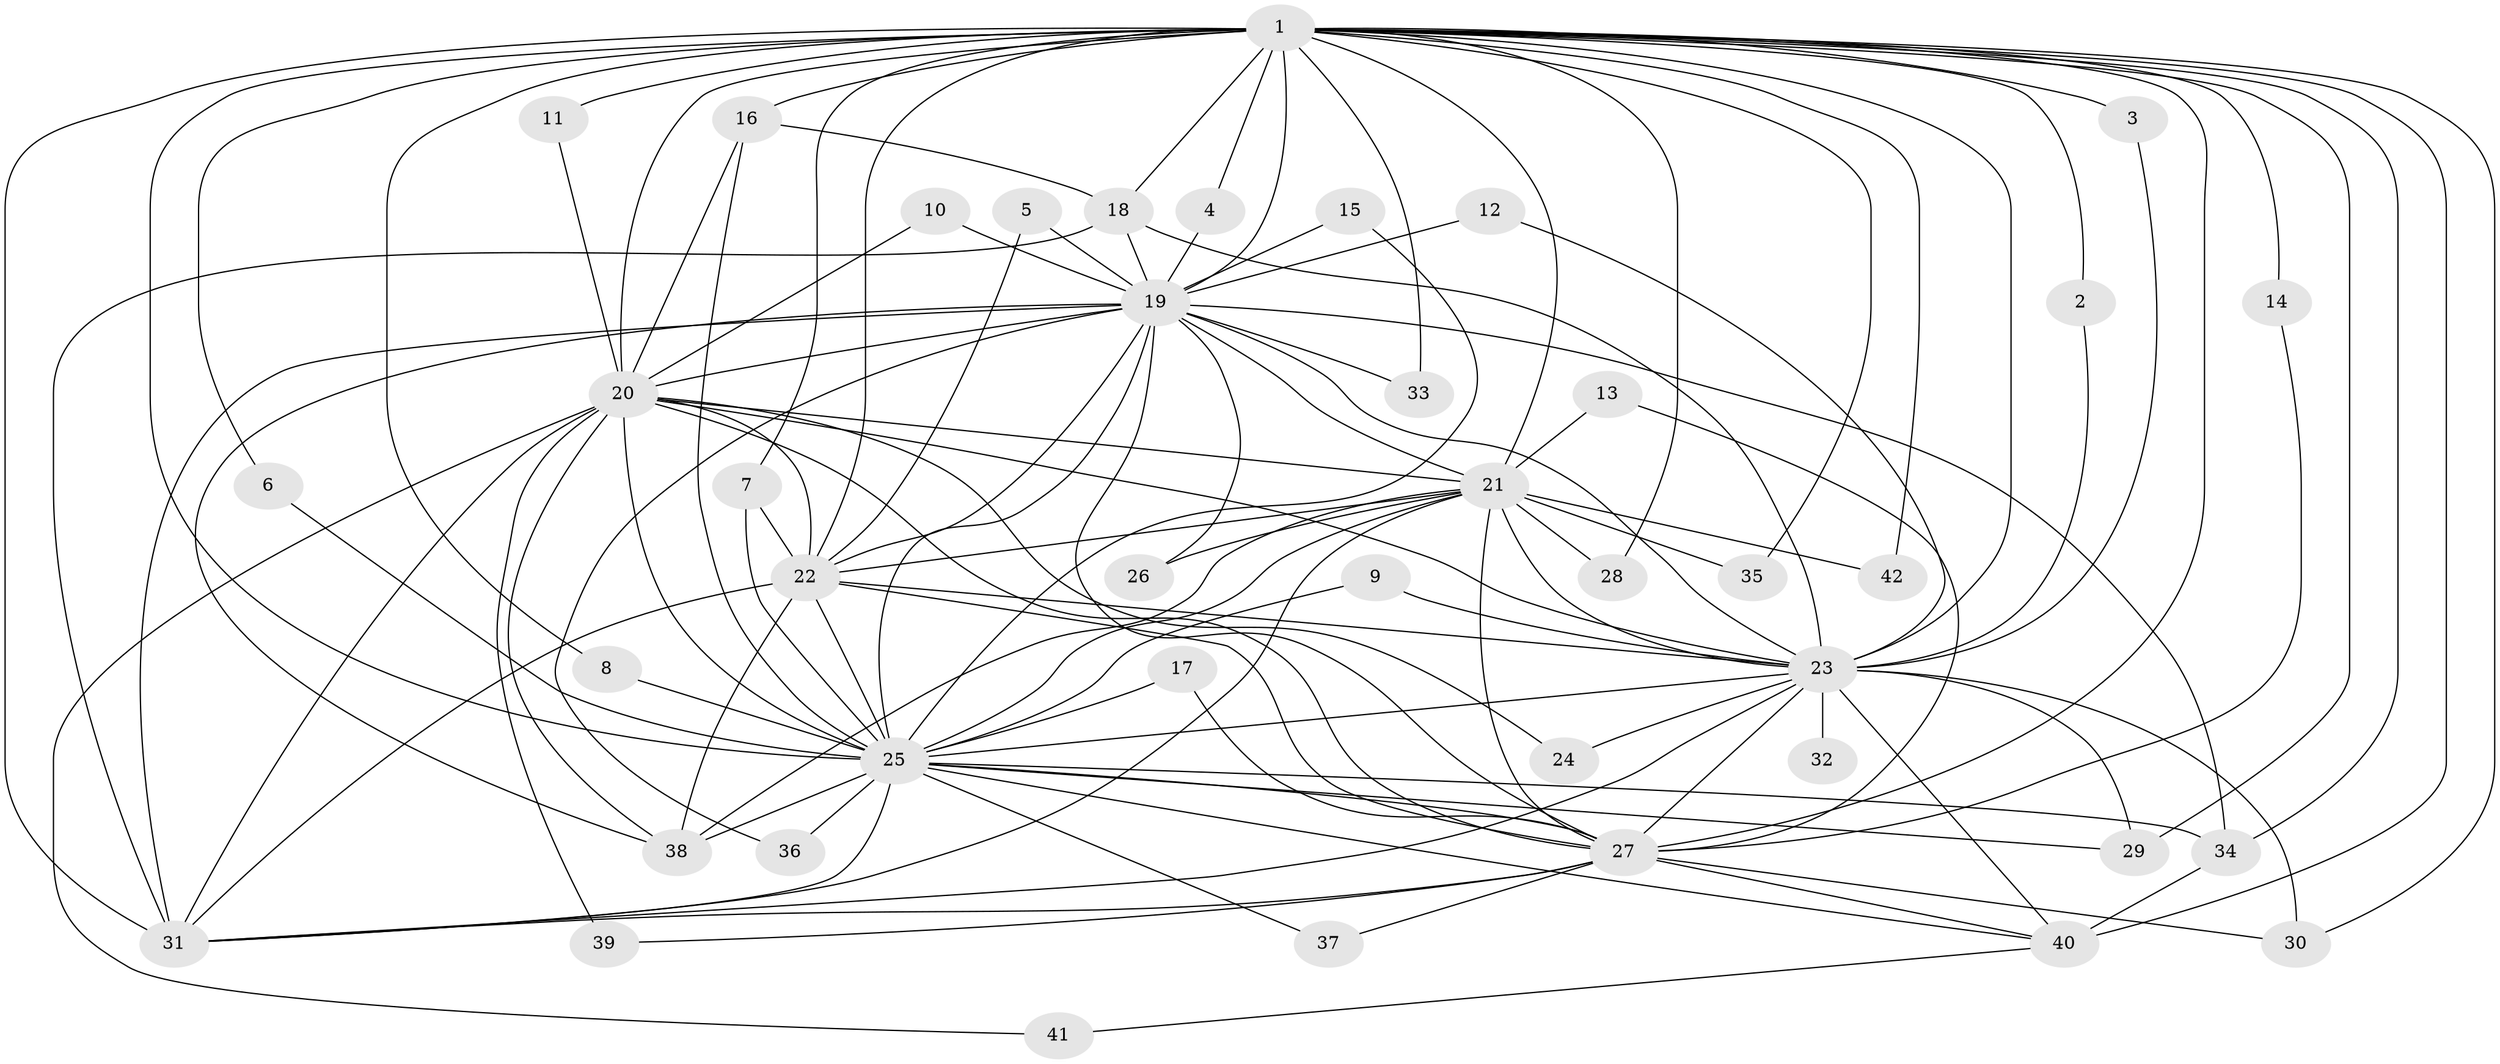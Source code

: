 // original degree distribution, {22: 0.012345679012345678, 23: 0.012345679012345678, 24: 0.024691358024691357, 16: 0.012345679012345678, 17: 0.012345679012345678, 20: 0.012345679012345678, 25: 0.012345679012345678, 12: 0.012345679012345678, 14: 0.012345679012345678, 2: 0.5555555555555556, 4: 0.1111111111111111, 3: 0.20987654320987653}
// Generated by graph-tools (version 1.1) at 2025/25/03/09/25 03:25:41]
// undirected, 42 vertices, 115 edges
graph export_dot {
graph [start="1"]
  node [color=gray90,style=filled];
  1;
  2;
  3;
  4;
  5;
  6;
  7;
  8;
  9;
  10;
  11;
  12;
  13;
  14;
  15;
  16;
  17;
  18;
  19;
  20;
  21;
  22;
  23;
  24;
  25;
  26;
  27;
  28;
  29;
  30;
  31;
  32;
  33;
  34;
  35;
  36;
  37;
  38;
  39;
  40;
  41;
  42;
  1 -- 2 [weight=1.0];
  1 -- 3 [weight=1.0];
  1 -- 4 [weight=1.0];
  1 -- 6 [weight=1.0];
  1 -- 7 [weight=1.0];
  1 -- 8 [weight=1.0];
  1 -- 11 [weight=1.0];
  1 -- 14 [weight=1.0];
  1 -- 16 [weight=1.0];
  1 -- 18 [weight=1.0];
  1 -- 19 [weight=2.0];
  1 -- 20 [weight=3.0];
  1 -- 21 [weight=3.0];
  1 -- 22 [weight=3.0];
  1 -- 23 [weight=4.0];
  1 -- 25 [weight=3.0];
  1 -- 27 [weight=2.0];
  1 -- 28 [weight=1.0];
  1 -- 29 [weight=1.0];
  1 -- 30 [weight=1.0];
  1 -- 31 [weight=4.0];
  1 -- 33 [weight=1.0];
  1 -- 34 [weight=1.0];
  1 -- 35 [weight=1.0];
  1 -- 40 [weight=1.0];
  1 -- 42 [weight=1.0];
  2 -- 23 [weight=1.0];
  3 -- 23 [weight=1.0];
  4 -- 19 [weight=1.0];
  5 -- 19 [weight=1.0];
  5 -- 22 [weight=1.0];
  6 -- 25 [weight=1.0];
  7 -- 22 [weight=1.0];
  7 -- 25 [weight=1.0];
  8 -- 25 [weight=1.0];
  9 -- 23 [weight=1.0];
  9 -- 25 [weight=1.0];
  10 -- 19 [weight=1.0];
  10 -- 20 [weight=1.0];
  11 -- 20 [weight=1.0];
  12 -- 19 [weight=1.0];
  12 -- 23 [weight=1.0];
  13 -- 21 [weight=1.0];
  13 -- 27 [weight=1.0];
  14 -- 27 [weight=1.0];
  15 -- 19 [weight=1.0];
  15 -- 25 [weight=1.0];
  16 -- 18 [weight=1.0];
  16 -- 20 [weight=1.0];
  16 -- 25 [weight=1.0];
  17 -- 25 [weight=1.0];
  17 -- 27 [weight=1.0];
  18 -- 19 [weight=1.0];
  18 -- 23 [weight=1.0];
  18 -- 31 [weight=1.0];
  19 -- 20 [weight=4.0];
  19 -- 21 [weight=2.0];
  19 -- 22 [weight=2.0];
  19 -- 23 [weight=1.0];
  19 -- 25 [weight=2.0];
  19 -- 26 [weight=1.0];
  19 -- 27 [weight=1.0];
  19 -- 31 [weight=1.0];
  19 -- 33 [weight=1.0];
  19 -- 34 [weight=1.0];
  19 -- 36 [weight=1.0];
  19 -- 38 [weight=1.0];
  20 -- 21 [weight=2.0];
  20 -- 22 [weight=1.0];
  20 -- 23 [weight=1.0];
  20 -- 24 [weight=1.0];
  20 -- 25 [weight=2.0];
  20 -- 27 [weight=1.0];
  20 -- 31 [weight=1.0];
  20 -- 38 [weight=1.0];
  20 -- 39 [weight=1.0];
  20 -- 41 [weight=1.0];
  21 -- 22 [weight=1.0];
  21 -- 23 [weight=2.0];
  21 -- 25 [weight=1.0];
  21 -- 26 [weight=1.0];
  21 -- 27 [weight=2.0];
  21 -- 28 [weight=1.0];
  21 -- 31 [weight=1.0];
  21 -- 35 [weight=1.0];
  21 -- 38 [weight=1.0];
  21 -- 42 [weight=1.0];
  22 -- 23 [weight=1.0];
  22 -- 25 [weight=1.0];
  22 -- 27 [weight=2.0];
  22 -- 31 [weight=1.0];
  22 -- 38 [weight=1.0];
  23 -- 24 [weight=1.0];
  23 -- 25 [weight=1.0];
  23 -- 27 [weight=2.0];
  23 -- 29 [weight=1.0];
  23 -- 30 [weight=1.0];
  23 -- 31 [weight=1.0];
  23 -- 32 [weight=2.0];
  23 -- 40 [weight=2.0];
  25 -- 27 [weight=1.0];
  25 -- 29 [weight=2.0];
  25 -- 31 [weight=1.0];
  25 -- 34 [weight=1.0];
  25 -- 36 [weight=1.0];
  25 -- 37 [weight=1.0];
  25 -- 38 [weight=1.0];
  25 -- 40 [weight=1.0];
  27 -- 30 [weight=1.0];
  27 -- 31 [weight=1.0];
  27 -- 37 [weight=1.0];
  27 -- 39 [weight=1.0];
  27 -- 40 [weight=1.0];
  34 -- 40 [weight=1.0];
  40 -- 41 [weight=1.0];
}
